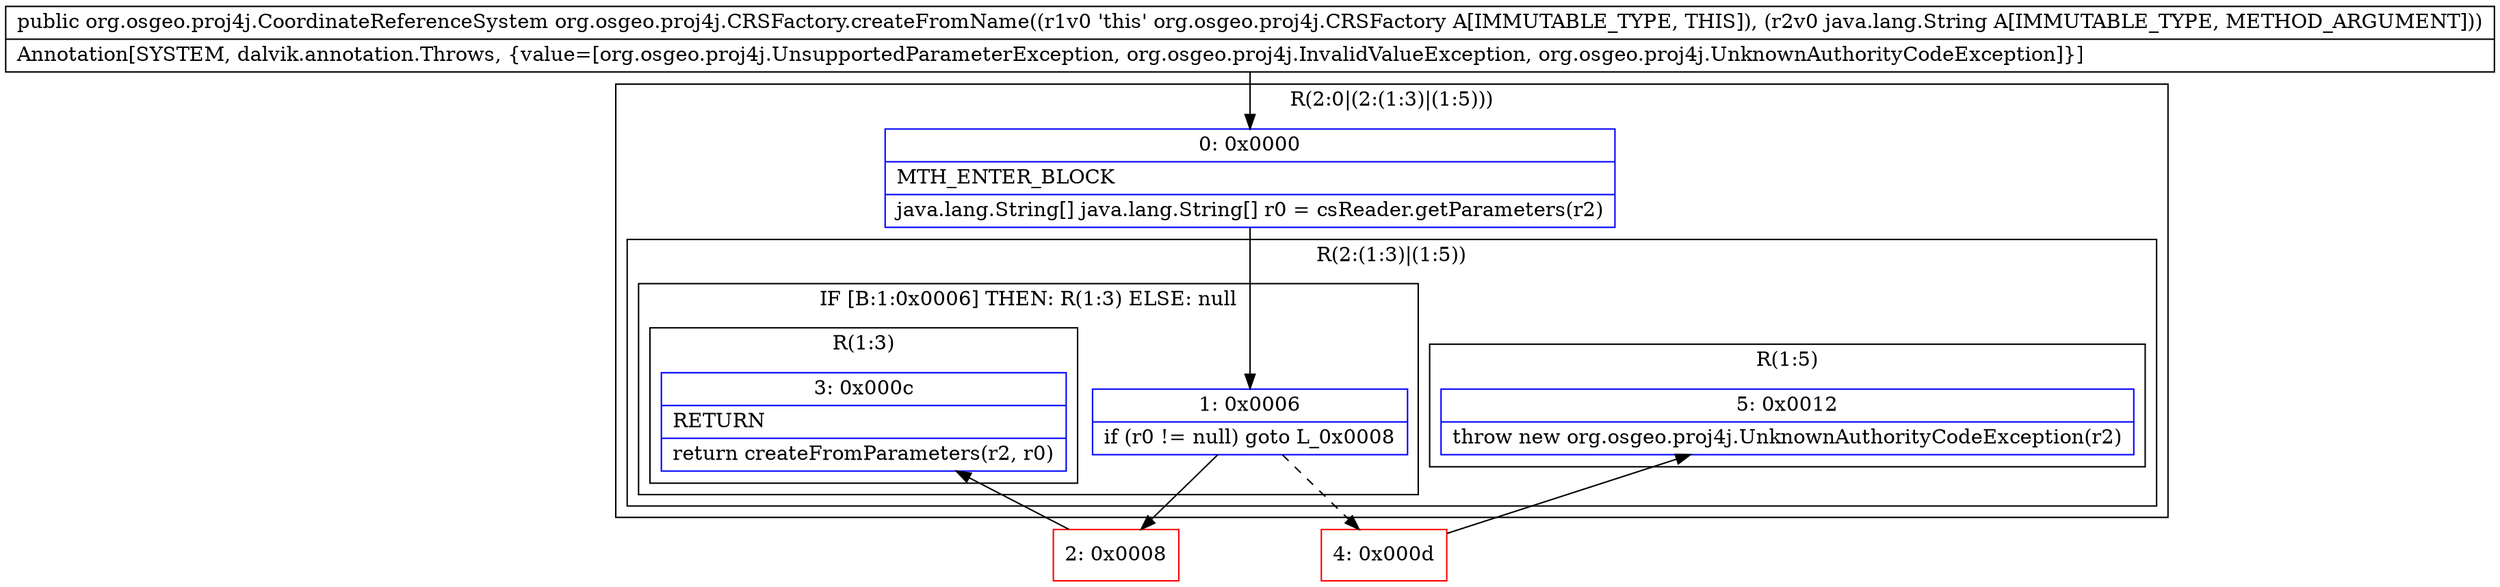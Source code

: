 digraph "CFG fororg.osgeo.proj4j.CRSFactory.createFromName(Ljava\/lang\/String;)Lorg\/osgeo\/proj4j\/CoordinateReferenceSystem;" {
subgraph cluster_Region_1002673718 {
label = "R(2:0|(2:(1:3)|(1:5)))";
node [shape=record,color=blue];
Node_0 [shape=record,label="{0\:\ 0x0000|MTH_ENTER_BLOCK\l|java.lang.String[] java.lang.String[] r0 = csReader.getParameters(r2)\l}"];
subgraph cluster_Region_1734386319 {
label = "R(2:(1:3)|(1:5))";
node [shape=record,color=blue];
subgraph cluster_IfRegion_1463064399 {
label = "IF [B:1:0x0006] THEN: R(1:3) ELSE: null";
node [shape=record,color=blue];
Node_1 [shape=record,label="{1\:\ 0x0006|if (r0 != null) goto L_0x0008\l}"];
subgraph cluster_Region_1500131497 {
label = "R(1:3)";
node [shape=record,color=blue];
Node_3 [shape=record,label="{3\:\ 0x000c|RETURN\l|return createFromParameters(r2, r0)\l}"];
}
}
subgraph cluster_Region_2002422734 {
label = "R(1:5)";
node [shape=record,color=blue];
Node_5 [shape=record,label="{5\:\ 0x0012|throw new org.osgeo.proj4j.UnknownAuthorityCodeException(r2)\l}"];
}
}
}
Node_2 [shape=record,color=red,label="{2\:\ 0x0008}"];
Node_4 [shape=record,color=red,label="{4\:\ 0x000d}"];
MethodNode[shape=record,label="{public org.osgeo.proj4j.CoordinateReferenceSystem org.osgeo.proj4j.CRSFactory.createFromName((r1v0 'this' org.osgeo.proj4j.CRSFactory A[IMMUTABLE_TYPE, THIS]), (r2v0 java.lang.String A[IMMUTABLE_TYPE, METHOD_ARGUMENT]))  | Annotation[SYSTEM, dalvik.annotation.Throws, \{value=[org.osgeo.proj4j.UnsupportedParameterException, org.osgeo.proj4j.InvalidValueException, org.osgeo.proj4j.UnknownAuthorityCodeException]\}]\l}"];
MethodNode -> Node_0;
Node_0 -> Node_1;
Node_1 -> Node_2;
Node_1 -> Node_4[style=dashed];
Node_2 -> Node_3;
Node_4 -> Node_5;
}

